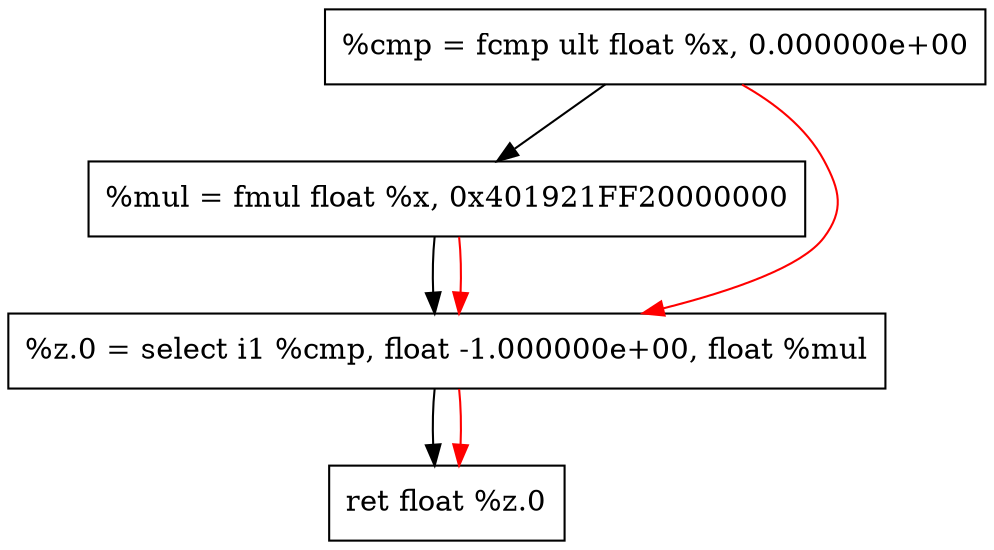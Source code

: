 digraph "CDFG for'func' function" {
	Node0x564ce036e030[shape=record, label="  %cmp = fcmp ult float %x, 0.000000e+00"];
	Node0x564ce036e0e0[shape=record, label="  %mul = fmul float %x, 0x401921FF20000000"];
	Node0x564ce02f7c98[shape=record, label="  %z.0 = select i1 %cmp, float -1.000000e+00, float %mul"];
	Node0x564ce036df78[shape=record, label="  ret float %z.0"];
	Node0x564ce036e030 -> Node0x564ce036e0e0
	Node0x564ce036e0e0 -> Node0x564ce02f7c98
	Node0x564ce02f7c98 -> Node0x564ce036df78
edge [color=red]
	Node0x564ce036e030 -> Node0x564ce02f7c98
	Node0x564ce036e0e0 -> Node0x564ce02f7c98
	Node0x564ce02f7c98 -> Node0x564ce036df78
}
